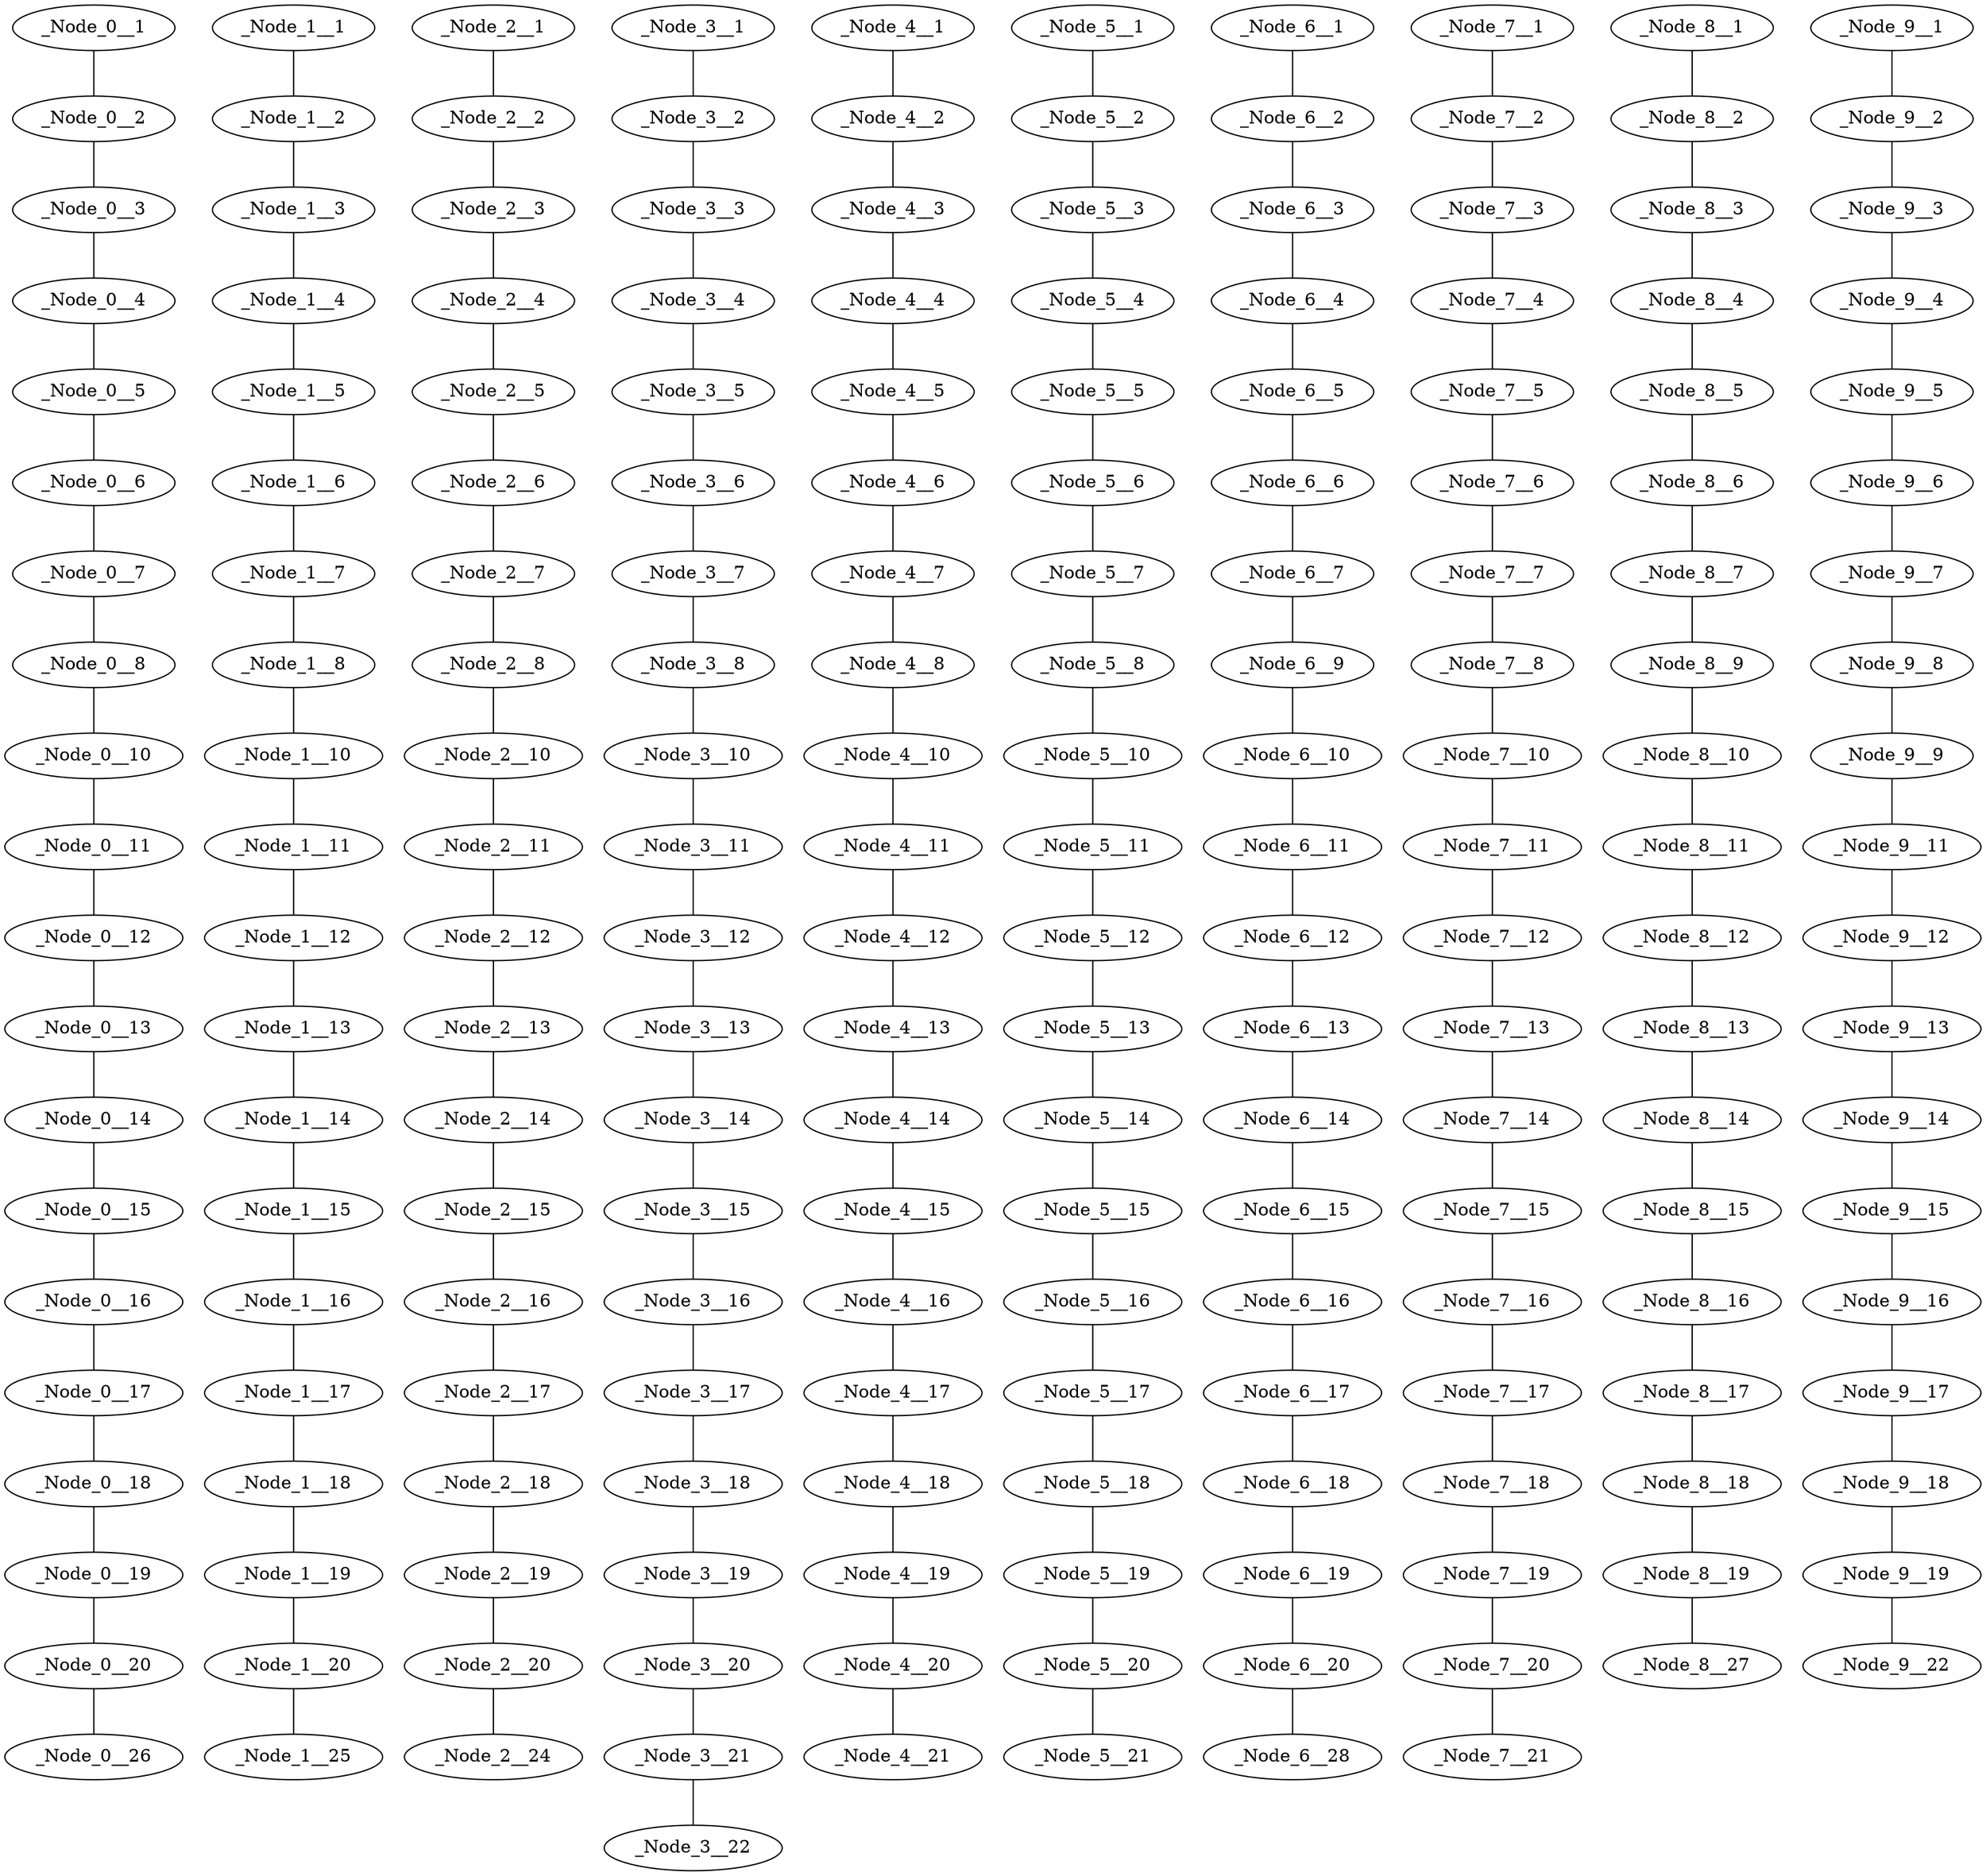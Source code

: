 // Longest block Chain
graph {
	_Node_0__1
	_Node_0__2
	_Node_0__1 -- _Node_0__2
	_Node_0__3
	_Node_0__2 -- _Node_0__3
	_Node_0__4
	_Node_0__3 -- _Node_0__4
	_Node_0__5
	_Node_0__4 -- _Node_0__5
	_Node_0__6
	_Node_0__5 -- _Node_0__6
	_Node_0__7
	_Node_0__6 -- _Node_0__7
	_Node_0__8
	_Node_0__7 -- _Node_0__8
	_Node_0__10
	_Node_0__8 -- _Node_0__10
	_Node_0__11
	_Node_0__10 -- _Node_0__11
	_Node_0__12
	_Node_0__11 -- _Node_0__12
	_Node_0__13
	_Node_0__12 -- _Node_0__13
	_Node_0__14
	_Node_0__13 -- _Node_0__14
	_Node_0__15
	_Node_0__14 -- _Node_0__15
	_Node_0__16
	_Node_0__15 -- _Node_0__16
	_Node_0__17
	_Node_0__16 -- _Node_0__17
	_Node_0__18
	_Node_0__17 -- _Node_0__18
	_Node_0__19
	_Node_0__18 -- _Node_0__19
	_Node_0__20
	_Node_0__19 -- _Node_0__20
	_Node_0__26
	_Node_0__20 -- _Node_0__26
	_Node_1__1
	_Node_1__2
	_Node_1__1 -- _Node_1__2
	_Node_1__3
	_Node_1__2 -- _Node_1__3
	_Node_1__4
	_Node_1__3 -- _Node_1__4
	_Node_1__5
	_Node_1__4 -- _Node_1__5
	_Node_1__6
	_Node_1__5 -- _Node_1__6
	_Node_1__7
	_Node_1__6 -- _Node_1__7
	_Node_1__8
	_Node_1__7 -- _Node_1__8
	_Node_1__10
	_Node_1__8 -- _Node_1__10
	_Node_1__11
	_Node_1__10 -- _Node_1__11
	_Node_1__12
	_Node_1__11 -- _Node_1__12
	_Node_1__13
	_Node_1__12 -- _Node_1__13
	_Node_1__14
	_Node_1__13 -- _Node_1__14
	_Node_1__15
	_Node_1__14 -- _Node_1__15
	_Node_1__16
	_Node_1__15 -- _Node_1__16
	_Node_1__17
	_Node_1__16 -- _Node_1__17
	_Node_1__18
	_Node_1__17 -- _Node_1__18
	_Node_1__19
	_Node_1__18 -- _Node_1__19
	_Node_1__20
	_Node_1__19 -- _Node_1__20
	_Node_1__25
	_Node_1__20 -- _Node_1__25
	_Node_2__1
	_Node_2__2
	_Node_2__1 -- _Node_2__2
	_Node_2__3
	_Node_2__2 -- _Node_2__3
	_Node_2__4
	_Node_2__3 -- _Node_2__4
	_Node_2__5
	_Node_2__4 -- _Node_2__5
	_Node_2__6
	_Node_2__5 -- _Node_2__6
	_Node_2__7
	_Node_2__6 -- _Node_2__7
	_Node_2__8
	_Node_2__7 -- _Node_2__8
	_Node_2__10
	_Node_2__8 -- _Node_2__10
	_Node_2__11
	_Node_2__10 -- _Node_2__11
	_Node_2__12
	_Node_2__11 -- _Node_2__12
	_Node_2__13
	_Node_2__12 -- _Node_2__13
	_Node_2__14
	_Node_2__13 -- _Node_2__14
	_Node_2__15
	_Node_2__14 -- _Node_2__15
	_Node_2__16
	_Node_2__15 -- _Node_2__16
	_Node_2__17
	_Node_2__16 -- _Node_2__17
	_Node_2__18
	_Node_2__17 -- _Node_2__18
	_Node_2__19
	_Node_2__18 -- _Node_2__19
	_Node_2__20
	_Node_2__19 -- _Node_2__20
	_Node_2__24
	_Node_2__20 -- _Node_2__24
	_Node_3__1
	_Node_3__2
	_Node_3__1 -- _Node_3__2
	_Node_3__3
	_Node_3__2 -- _Node_3__3
	_Node_3__4
	_Node_3__3 -- _Node_3__4
	_Node_3__5
	_Node_3__4 -- _Node_3__5
	_Node_3__6
	_Node_3__5 -- _Node_3__6
	_Node_3__7
	_Node_3__6 -- _Node_3__7
	_Node_3__8
	_Node_3__7 -- _Node_3__8
	_Node_3__10
	_Node_3__8 -- _Node_3__10
	_Node_3__11
	_Node_3__10 -- _Node_3__11
	_Node_3__12
	_Node_3__11 -- _Node_3__12
	_Node_3__13
	_Node_3__12 -- _Node_3__13
	_Node_3__14
	_Node_3__13 -- _Node_3__14
	_Node_3__15
	_Node_3__14 -- _Node_3__15
	_Node_3__16
	_Node_3__15 -- _Node_3__16
	_Node_3__17
	_Node_3__16 -- _Node_3__17
	_Node_3__18
	_Node_3__17 -- _Node_3__18
	_Node_3__19
	_Node_3__18 -- _Node_3__19
	_Node_3__20
	_Node_3__19 -- _Node_3__20
	_Node_3__21
	_Node_3__20 -- _Node_3__21
	_Node_3__22
	_Node_3__21 -- _Node_3__22
	_Node_4__1
	_Node_4__2
	_Node_4__1 -- _Node_4__2
	_Node_4__3
	_Node_4__2 -- _Node_4__3
	_Node_4__4
	_Node_4__3 -- _Node_4__4
	_Node_4__5
	_Node_4__4 -- _Node_4__5
	_Node_4__6
	_Node_4__5 -- _Node_4__6
	_Node_4__7
	_Node_4__6 -- _Node_4__7
	_Node_4__8
	_Node_4__7 -- _Node_4__8
	_Node_4__10
	_Node_4__8 -- _Node_4__10
	_Node_4__11
	_Node_4__10 -- _Node_4__11
	_Node_4__12
	_Node_4__11 -- _Node_4__12
	_Node_4__13
	_Node_4__12 -- _Node_4__13
	_Node_4__14
	_Node_4__13 -- _Node_4__14
	_Node_4__15
	_Node_4__14 -- _Node_4__15
	_Node_4__16
	_Node_4__15 -- _Node_4__16
	_Node_4__17
	_Node_4__16 -- _Node_4__17
	_Node_4__18
	_Node_4__17 -- _Node_4__18
	_Node_4__19
	_Node_4__18 -- _Node_4__19
	_Node_4__20
	_Node_4__19 -- _Node_4__20
	_Node_4__21
	_Node_4__20 -- _Node_4__21
	_Node_5__1
	_Node_5__2
	_Node_5__1 -- _Node_5__2
	_Node_5__3
	_Node_5__2 -- _Node_5__3
	_Node_5__4
	_Node_5__3 -- _Node_5__4
	_Node_5__5
	_Node_5__4 -- _Node_5__5
	_Node_5__6
	_Node_5__5 -- _Node_5__6
	_Node_5__7
	_Node_5__6 -- _Node_5__7
	_Node_5__8
	_Node_5__7 -- _Node_5__8
	_Node_5__10
	_Node_5__8 -- _Node_5__10
	_Node_5__11
	_Node_5__10 -- _Node_5__11
	_Node_5__12
	_Node_5__11 -- _Node_5__12
	_Node_5__13
	_Node_5__12 -- _Node_5__13
	_Node_5__14
	_Node_5__13 -- _Node_5__14
	_Node_5__15
	_Node_5__14 -- _Node_5__15
	_Node_5__16
	_Node_5__15 -- _Node_5__16
	_Node_5__17
	_Node_5__16 -- _Node_5__17
	_Node_5__18
	_Node_5__17 -- _Node_5__18
	_Node_5__19
	_Node_5__18 -- _Node_5__19
	_Node_5__20
	_Node_5__19 -- _Node_5__20
	_Node_5__21
	_Node_5__20 -- _Node_5__21
	_Node_6__1
	_Node_6__2
	_Node_6__1 -- _Node_6__2
	_Node_6__3
	_Node_6__2 -- _Node_6__3
	_Node_6__4
	_Node_6__3 -- _Node_6__4
	_Node_6__5
	_Node_6__4 -- _Node_6__5
	_Node_6__6
	_Node_6__5 -- _Node_6__6
	_Node_6__7
	_Node_6__6 -- _Node_6__7
	_Node_6__9
	_Node_6__7 -- _Node_6__9
	_Node_6__10
	_Node_6__9 -- _Node_6__10
	_Node_6__11
	_Node_6__10 -- _Node_6__11
	_Node_6__12
	_Node_6__11 -- _Node_6__12
	_Node_6__13
	_Node_6__12 -- _Node_6__13
	_Node_6__14
	_Node_6__13 -- _Node_6__14
	_Node_6__15
	_Node_6__14 -- _Node_6__15
	_Node_6__16
	_Node_6__15 -- _Node_6__16
	_Node_6__17
	_Node_6__16 -- _Node_6__17
	_Node_6__18
	_Node_6__17 -- _Node_6__18
	_Node_6__19
	_Node_6__18 -- _Node_6__19
	_Node_6__20
	_Node_6__19 -- _Node_6__20
	_Node_6__28
	_Node_6__20 -- _Node_6__28
	_Node_7__1
	_Node_7__2
	_Node_7__1 -- _Node_7__2
	_Node_7__3
	_Node_7__2 -- _Node_7__3
	_Node_7__4
	_Node_7__3 -- _Node_7__4
	_Node_7__5
	_Node_7__4 -- _Node_7__5
	_Node_7__6
	_Node_7__5 -- _Node_7__6
	_Node_7__7
	_Node_7__6 -- _Node_7__7
	_Node_7__8
	_Node_7__7 -- _Node_7__8
	_Node_7__10
	_Node_7__8 -- _Node_7__10
	_Node_7__11
	_Node_7__10 -- _Node_7__11
	_Node_7__12
	_Node_7__11 -- _Node_7__12
	_Node_7__13
	_Node_7__12 -- _Node_7__13
	_Node_7__14
	_Node_7__13 -- _Node_7__14
	_Node_7__15
	_Node_7__14 -- _Node_7__15
	_Node_7__16
	_Node_7__15 -- _Node_7__16
	_Node_7__17
	_Node_7__16 -- _Node_7__17
	_Node_7__18
	_Node_7__17 -- _Node_7__18
	_Node_7__19
	_Node_7__18 -- _Node_7__19
	_Node_7__20
	_Node_7__19 -- _Node_7__20
	_Node_7__21
	_Node_7__20 -- _Node_7__21
	_Node_8__1
	_Node_8__2
	_Node_8__1 -- _Node_8__2
	_Node_8__3
	_Node_8__2 -- _Node_8__3
	_Node_8__4
	_Node_8__3 -- _Node_8__4
	_Node_8__5
	_Node_8__4 -- _Node_8__5
	_Node_8__6
	_Node_8__5 -- _Node_8__6
	_Node_8__7
	_Node_8__6 -- _Node_8__7
	_Node_8__9
	_Node_8__7 -- _Node_8__9
	_Node_8__10
	_Node_8__9 -- _Node_8__10
	_Node_8__11
	_Node_8__10 -- _Node_8__11
	_Node_8__12
	_Node_8__11 -- _Node_8__12
	_Node_8__13
	_Node_8__12 -- _Node_8__13
	_Node_8__14
	_Node_8__13 -- _Node_8__14
	_Node_8__15
	_Node_8__14 -- _Node_8__15
	_Node_8__16
	_Node_8__15 -- _Node_8__16
	_Node_8__17
	_Node_8__16 -- _Node_8__17
	_Node_8__18
	_Node_8__17 -- _Node_8__18
	_Node_8__19
	_Node_8__18 -- _Node_8__19
	_Node_8__27
	_Node_8__19 -- _Node_8__27
	_Node_9__1
	_Node_9__2
	_Node_9__1 -- _Node_9__2
	_Node_9__3
	_Node_9__2 -- _Node_9__3
	_Node_9__4
	_Node_9__3 -- _Node_9__4
	_Node_9__5
	_Node_9__4 -- _Node_9__5
	_Node_9__6
	_Node_9__5 -- _Node_9__6
	_Node_9__7
	_Node_9__6 -- _Node_9__7
	_Node_9__8
	_Node_9__7 -- _Node_9__8
	_Node_9__9
	_Node_9__8 -- _Node_9__9
	_Node_9__11
	_Node_9__9 -- _Node_9__11
	_Node_9__12
	_Node_9__11 -- _Node_9__12
	_Node_9__13
	_Node_9__12 -- _Node_9__13
	_Node_9__14
	_Node_9__13 -- _Node_9__14
	_Node_9__15
	_Node_9__14 -- _Node_9__15
	_Node_9__16
	_Node_9__15 -- _Node_9__16
	_Node_9__17
	_Node_9__16 -- _Node_9__17
	_Node_9__18
	_Node_9__17 -- _Node_9__18
	_Node_9__19
	_Node_9__18 -- _Node_9__19
	_Node_9__22
	_Node_9__19 -- _Node_9__22
}
